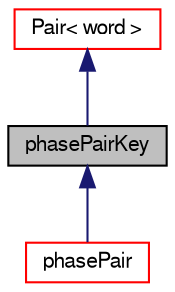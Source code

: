 digraph "phasePairKey"
{
  bgcolor="transparent";
  edge [fontname="FreeSans",fontsize="10",labelfontname="FreeSans",labelfontsize="10"];
  node [fontname="FreeSans",fontsize="10",shape=record];
  Node0 [label="phasePairKey",height=0.2,width=0.4,color="black", fillcolor="grey75", style="filled", fontcolor="black"];
  Node1 -> Node0 [dir="back",color="midnightblue",fontsize="10",style="solid",fontname="FreeSans"];
  Node1 [label="Pair\< word \>",height=0.2,width=0.4,color="red",URL="$a27638.html"];
  Node0 -> Node6 [dir="back",color="midnightblue",fontsize="10",style="solid",fontname="FreeSans"];
  Node6 [label="phasePair",height=0.2,width=0.4,color="red",URL="$a32374.html"];
}
